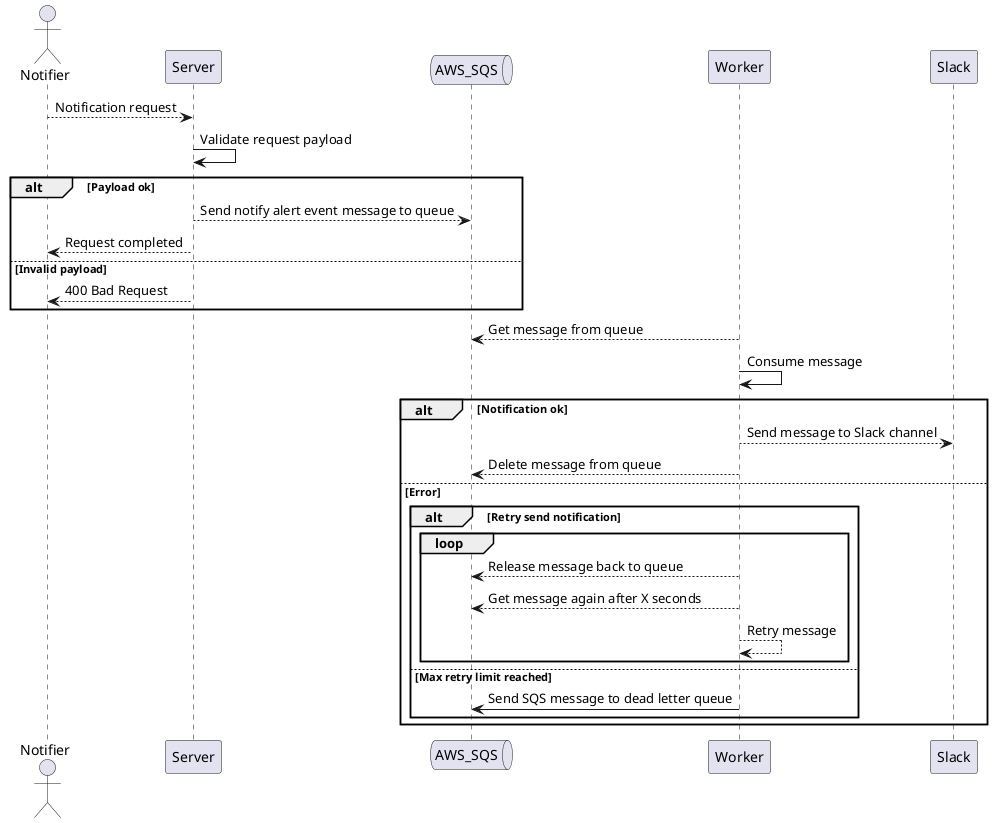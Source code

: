 @startuml Notify alert sequence

Actor Notifier as nf
Participant Server as sv
Queue AWS_SQS as sqs
participant Worker as wk
participant Slack as sl

nf --> sv: Notification request
sv -> sv: Validate request payload

alt Payload ok
    sv --> sqs: Send notify alert event message to queue
    sv --> nf: Request completed
else Invalid payload
    sv --> nf: 400 Bad Request
end

sqs <-- wk: Get message from queue
wk -> wk: Consume message

alt Notification ok
    wk --> sl: Send message to Slack channel
    sqs <-- wk: Delete message from queue
else Error
        alt Retry send notification
            loop
                sqs <-- wk: Release message back to queue
                sqs <-- wk: Get message again after X seconds
                wk --> wk: Retry message
            end
        else Max retry limit reached
            sqs <- wk: Send SQS message to dead letter queue
    end
end

@enduml